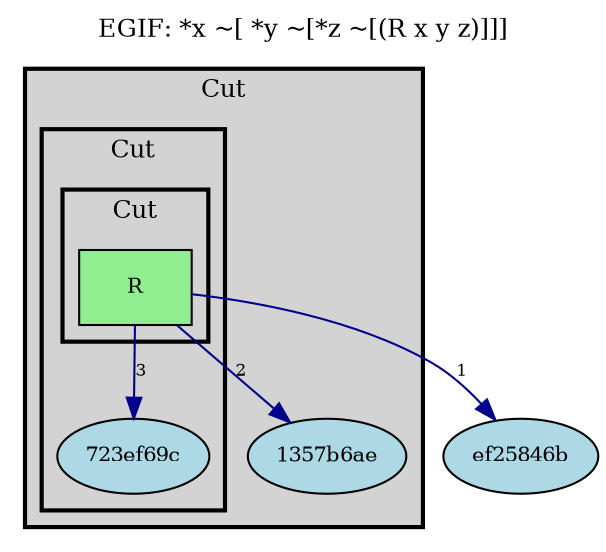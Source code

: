 digraph EG {
  rankdir=TB;
  compound=true;
  node [fontsize=10];

  label="EGIF: *x ~[ *y ~[*z ~[(R x y z)]]]";
  labelloc="t";
  fontsize=12;

  "pred_e_bd589686" [label="R", shape=box, style=filled, fillcolor=lightgreen];
  "Vertex(id='v_723ef69c', label=None, is_generic=True)" [label="723ef69c", shape=ellipse, style=filled, fillcolor=lightblue];
  "Vertex(id='v_ef25846b', label=None, is_generic=True)" [label="ef25846b", shape=ellipse, style=filled, fillcolor=lightblue];
  "Vertex(id='v_1357b6ae', label=None, is_generic=True)" [label="1357b6ae", shape=ellipse, style=filled, fillcolor=lightblue];
  subgraph cluster_0_0 {
    label="Cut";
    style=filled;
    fillcolor=lightgray;
    color=black;
    penwidth=2;
    "Vertex(id='v_1357b6ae', label=None, is_generic=True)";
    subgraph cluster_1_0 {
      label="Cut";
      style=filled;
      fillcolor=lightgray;
      color=black;
      penwidth=2;
      "Vertex(id='v_723ef69c', label=None, is_generic=True)";
      subgraph cluster_2_0 {
        label="Cut";
        style=filled;
        fillcolor=lightgray;
        color=black;
        penwidth=2;
        "pred_e_bd589686";
      }

    }

  }

  // ν mapping connections
  "pred_e_bd589686" -> "Vertex(id='v_ef25846b', label=None, is_generic=True)" [label="1", color=darkblue, fontsize=8];
  "pred_e_bd589686" -> "Vertex(id='v_1357b6ae', label=None, is_generic=True)" [label="2", color=darkblue, fontsize=8];
  "pred_e_bd589686" -> "Vertex(id='v_723ef69c', label=None, is_generic=True)" [label="3", color=darkblue, fontsize=8];
}